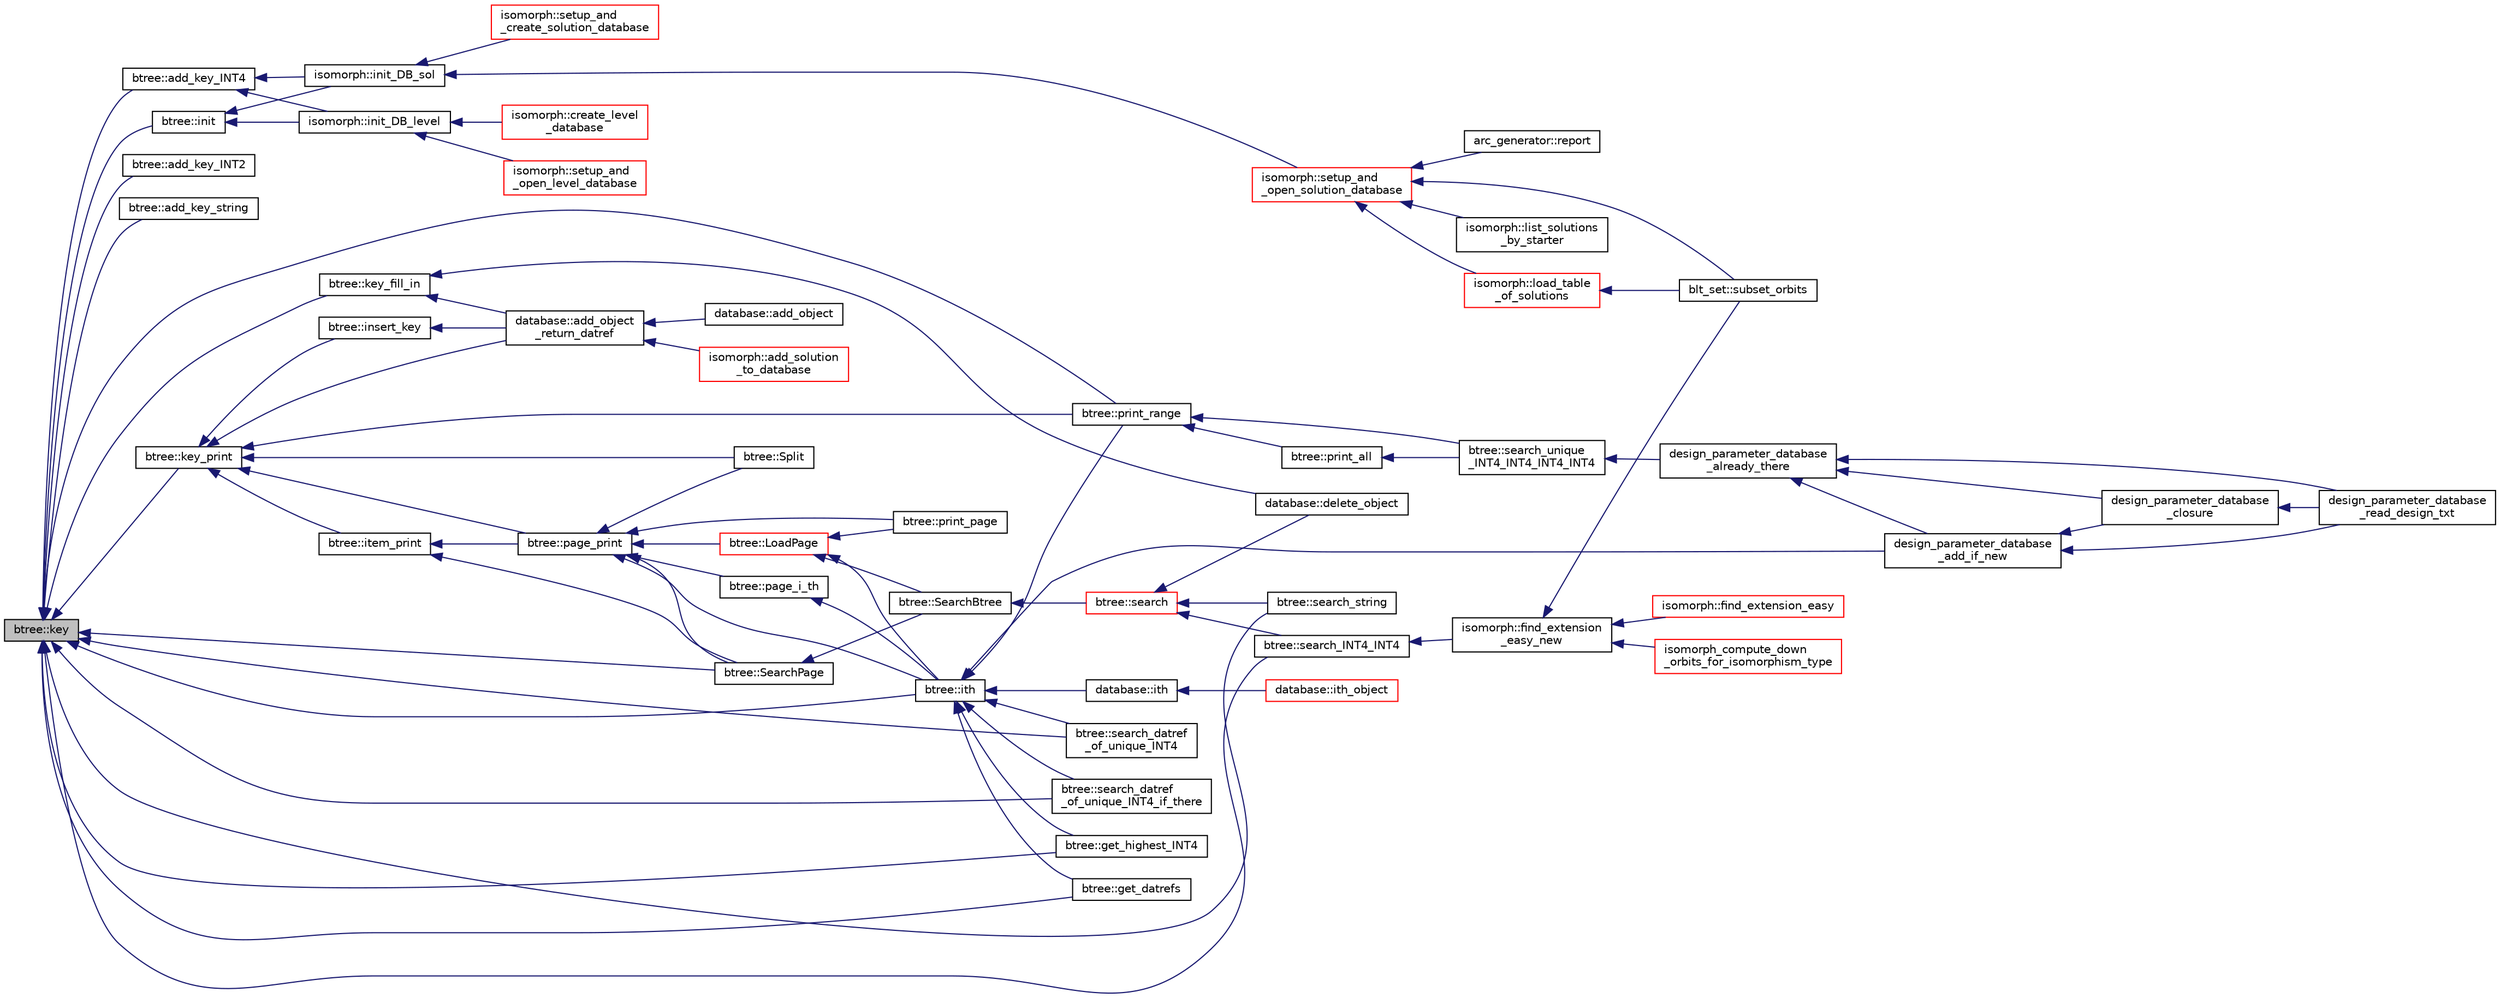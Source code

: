 digraph "btree::key"
{
  edge [fontname="Helvetica",fontsize="10",labelfontname="Helvetica",labelfontsize="10"];
  node [fontname="Helvetica",fontsize="10",shape=record];
  rankdir="LR";
  Node2503 [label="btree::key",height=0.2,width=0.4,color="black", fillcolor="grey75", style="filled", fontcolor="black"];
  Node2503 -> Node2504 [dir="back",color="midnightblue",fontsize="10",style="solid",fontname="Helvetica"];
  Node2504 [label="btree::init",height=0.2,width=0.4,color="black", fillcolor="white", style="filled",URL="$dd/db0/classbtree.html#a3c88706e9886f1f9bc142b511aeab642"];
  Node2504 -> Node2505 [dir="back",color="midnightblue",fontsize="10",style="solid",fontname="Helvetica"];
  Node2505 [label="isomorph::init_DB_sol",height=0.2,width=0.4,color="black", fillcolor="white", style="filled",URL="$d3/d5f/classisomorph.html#afd8d8a546fa9a7bc6f211b216e291039"];
  Node2505 -> Node2506 [dir="back",color="midnightblue",fontsize="10",style="solid",fontname="Helvetica"];
  Node2506 [label="isomorph::setup_and\l_open_solution_database",height=0.2,width=0.4,color="red", fillcolor="white", style="filled",URL="$d3/d5f/classisomorph.html#a31846d3ae261a9c2dc089fb87710ce5c"];
  Node2506 -> Node2507 [dir="back",color="midnightblue",fontsize="10",style="solid",fontname="Helvetica"];
  Node2507 [label="blt_set::subset_orbits",height=0.2,width=0.4,color="black", fillcolor="white", style="filled",URL="$d1/d3d/classblt__set.html#af8f79fc4346244acfa0e2c2d23c36993"];
  Node2506 -> Node2508 [dir="back",color="midnightblue",fontsize="10",style="solid",fontname="Helvetica"];
  Node2508 [label="arc_generator::report",height=0.2,width=0.4,color="black", fillcolor="white", style="filled",URL="$d4/d21/classarc__generator.html#a650f715bb3eec8fd1057e07e5b384f9a"];
  Node2506 -> Node2509 [dir="back",color="midnightblue",fontsize="10",style="solid",fontname="Helvetica"];
  Node2509 [label="isomorph::load_table\l_of_solutions",height=0.2,width=0.4,color="red", fillcolor="white", style="filled",URL="$d3/d5f/classisomorph.html#a21ab5aba74a200b9abf041dc5206821a"];
  Node2509 -> Node2507 [dir="back",color="midnightblue",fontsize="10",style="solid",fontname="Helvetica"];
  Node2506 -> Node2520 [dir="back",color="midnightblue",fontsize="10",style="solid",fontname="Helvetica"];
  Node2520 [label="isomorph::list_solutions\l_by_starter",height=0.2,width=0.4,color="black", fillcolor="white", style="filled",URL="$d3/d5f/classisomorph.html#a9c40f343f1a3e5fc177e5121bc809b06"];
  Node2505 -> Node2538 [dir="back",color="midnightblue",fontsize="10",style="solid",fontname="Helvetica"];
  Node2538 [label="isomorph::setup_and\l_create_solution_database",height=0.2,width=0.4,color="red", fillcolor="white", style="filled",URL="$d3/d5f/classisomorph.html#a810a22dfde3c43272107c743ec819b0e"];
  Node2504 -> Node2550 [dir="back",color="midnightblue",fontsize="10",style="solid",fontname="Helvetica"];
  Node2550 [label="isomorph::init_DB_level",height=0.2,width=0.4,color="black", fillcolor="white", style="filled",URL="$d3/d5f/classisomorph.html#a1a2df5281026bc94d57ebce33d67fe6c"];
  Node2550 -> Node2551 [dir="back",color="midnightblue",fontsize="10",style="solid",fontname="Helvetica"];
  Node2551 [label="isomorph::setup_and\l_open_level_database",height=0.2,width=0.4,color="red", fillcolor="white", style="filled",URL="$d3/d5f/classisomorph.html#aa011f38988f4db9c6f5abd84faebd153"];
  Node2550 -> Node2552 [dir="back",color="midnightblue",fontsize="10",style="solid",fontname="Helvetica"];
  Node2552 [label="isomorph::create_level\l_database",height=0.2,width=0.4,color="red", fillcolor="white", style="filled",URL="$d3/d5f/classisomorph.html#a15a452310bd3189f10f34c7dd7085e69"];
  Node2503 -> Node2556 [dir="back",color="midnightblue",fontsize="10",style="solid",fontname="Helvetica"];
  Node2556 [label="btree::add_key_INT4",height=0.2,width=0.4,color="black", fillcolor="white", style="filled",URL="$dd/db0/classbtree.html#a4c42710e5f8cb4e3991d591fe2ae6f42"];
  Node2556 -> Node2505 [dir="back",color="midnightblue",fontsize="10",style="solid",fontname="Helvetica"];
  Node2556 -> Node2550 [dir="back",color="midnightblue",fontsize="10",style="solid",fontname="Helvetica"];
  Node2503 -> Node2557 [dir="back",color="midnightblue",fontsize="10",style="solid",fontname="Helvetica"];
  Node2557 [label="btree::add_key_INT2",height=0.2,width=0.4,color="black", fillcolor="white", style="filled",URL="$dd/db0/classbtree.html#a4d0d3b843c9ae081d5fc0325dbdddea7"];
  Node2503 -> Node2558 [dir="back",color="midnightblue",fontsize="10",style="solid",fontname="Helvetica"];
  Node2558 [label="btree::add_key_string",height=0.2,width=0.4,color="black", fillcolor="white", style="filled",URL="$dd/db0/classbtree.html#a291b3c61b9df78471a385b990e926d66"];
  Node2503 -> Node2559 [dir="back",color="midnightblue",fontsize="10",style="solid",fontname="Helvetica"];
  Node2559 [label="btree::key_fill_in",height=0.2,width=0.4,color="black", fillcolor="white", style="filled",URL="$dd/db0/classbtree.html#ae75d5ef9677891b93960a55dffdc6eb2"];
  Node2559 -> Node2560 [dir="back",color="midnightblue",fontsize="10",style="solid",fontname="Helvetica"];
  Node2560 [label="database::add_object\l_return_datref",height=0.2,width=0.4,color="black", fillcolor="white", style="filled",URL="$db/d72/classdatabase.html#a6b0c2e6ebb9938c57ce826647ed1ad40"];
  Node2560 -> Node2561 [dir="back",color="midnightblue",fontsize="10",style="solid",fontname="Helvetica"];
  Node2561 [label="database::add_object",height=0.2,width=0.4,color="black", fillcolor="white", style="filled",URL="$db/d72/classdatabase.html#a880f60c1d94fff84d0db2b119361fbb6"];
  Node2560 -> Node2562 [dir="back",color="midnightblue",fontsize="10",style="solid",fontname="Helvetica"];
  Node2562 [label="isomorph::add_solution\l_to_database",height=0.2,width=0.4,color="red", fillcolor="white", style="filled",URL="$d3/d5f/classisomorph.html#a18fee606dcd59d50cee898770d01dbc8"];
  Node2559 -> Node2564 [dir="back",color="midnightblue",fontsize="10",style="solid",fontname="Helvetica"];
  Node2564 [label="database::delete_object",height=0.2,width=0.4,color="black", fillcolor="white", style="filled",URL="$db/d72/classdatabase.html#a69f061ffa820d1926718dafad5f5513c"];
  Node2503 -> Node2565 [dir="back",color="midnightblue",fontsize="10",style="solid",fontname="Helvetica"];
  Node2565 [label="btree::key_print",height=0.2,width=0.4,color="black", fillcolor="white", style="filled",URL="$dd/db0/classbtree.html#a4d527d5afa4891a2fa69fc1a07c48627"];
  Node2565 -> Node2566 [dir="back",color="midnightblue",fontsize="10",style="solid",fontname="Helvetica"];
  Node2566 [label="btree::insert_key",height=0.2,width=0.4,color="black", fillcolor="white", style="filled",URL="$dd/db0/classbtree.html#a379d05419c9f1b786355bb141b278658"];
  Node2566 -> Node2560 [dir="back",color="midnightblue",fontsize="10",style="solid",fontname="Helvetica"];
  Node2565 -> Node2567 [dir="back",color="midnightblue",fontsize="10",style="solid",fontname="Helvetica"];
  Node2567 [label="btree::Split",height=0.2,width=0.4,color="black", fillcolor="white", style="filled",URL="$dd/db0/classbtree.html#a5596bf9f5e2d58fd57683d58c2c267d4"];
  Node2565 -> Node2568 [dir="back",color="midnightblue",fontsize="10",style="solid",fontname="Helvetica"];
  Node2568 [label="btree::print_range",height=0.2,width=0.4,color="black", fillcolor="white", style="filled",URL="$dd/db0/classbtree.html#afdde4b8008679f3c85b24b254a5ffdad"];
  Node2568 -> Node2569 [dir="back",color="midnightblue",fontsize="10",style="solid",fontname="Helvetica"];
  Node2569 [label="btree::search_unique\l_INT4_INT4_INT4_INT4",height=0.2,width=0.4,color="black", fillcolor="white", style="filled",URL="$dd/db0/classbtree.html#a84ca9f7c7d10a5fbf123bf68081519e1"];
  Node2569 -> Node2570 [dir="back",color="midnightblue",fontsize="10",style="solid",fontname="Helvetica"];
  Node2570 [label="design_parameter_database\l_already_there",height=0.2,width=0.4,color="black", fillcolor="white", style="filled",URL="$d9/d60/discreta_8h.html#a1a30451e84e5db071c2b0de9262b9753"];
  Node2570 -> Node2571 [dir="back",color="midnightblue",fontsize="10",style="solid",fontname="Helvetica"];
  Node2571 [label="design_parameter_database\l_add_if_new",height=0.2,width=0.4,color="black", fillcolor="white", style="filled",URL="$d9/d60/discreta_8h.html#afab003d450b51bb6c988b57c3451f535"];
  Node2571 -> Node2572 [dir="back",color="midnightblue",fontsize="10",style="solid",fontname="Helvetica"];
  Node2572 [label="design_parameter_database\l_closure",height=0.2,width=0.4,color="black", fillcolor="white", style="filled",URL="$d9/d60/discreta_8h.html#a311d21856b33e2872f1d686c191b0003"];
  Node2572 -> Node2573 [dir="back",color="midnightblue",fontsize="10",style="solid",fontname="Helvetica"];
  Node2573 [label="design_parameter_database\l_read_design_txt",height=0.2,width=0.4,color="black", fillcolor="white", style="filled",URL="$d9/d60/discreta_8h.html#ac12f39c2d57b543c801c36d26f237ac7"];
  Node2571 -> Node2573 [dir="back",color="midnightblue",fontsize="10",style="solid",fontname="Helvetica"];
  Node2570 -> Node2572 [dir="back",color="midnightblue",fontsize="10",style="solid",fontname="Helvetica"];
  Node2570 -> Node2573 [dir="back",color="midnightblue",fontsize="10",style="solid",fontname="Helvetica"];
  Node2568 -> Node2574 [dir="back",color="midnightblue",fontsize="10",style="solid",fontname="Helvetica"];
  Node2574 [label="btree::print_all",height=0.2,width=0.4,color="black", fillcolor="white", style="filled",URL="$dd/db0/classbtree.html#a34c238b9ff5f8dcdf31948c0abba05ca"];
  Node2574 -> Node2569 [dir="back",color="midnightblue",fontsize="10",style="solid",fontname="Helvetica"];
  Node2565 -> Node2575 [dir="back",color="midnightblue",fontsize="10",style="solid",fontname="Helvetica"];
  Node2575 [label="btree::page_print",height=0.2,width=0.4,color="black", fillcolor="white", style="filled",URL="$dd/db0/classbtree.html#ae6ffbcdff58a0c738d1a0e27a963da5d"];
  Node2575 -> Node2576 [dir="back",color="midnightblue",fontsize="10",style="solid",fontname="Helvetica"];
  Node2576 [label="btree::LoadPage",height=0.2,width=0.4,color="red", fillcolor="white", style="filled",URL="$dd/db0/classbtree.html#a29d23b8b151b6b793aa1184ca6ccc947"];
  Node2576 -> Node2577 [dir="back",color="midnightblue",fontsize="10",style="solid",fontname="Helvetica"];
  Node2577 [label="btree::SearchBtree",height=0.2,width=0.4,color="black", fillcolor="white", style="filled",URL="$dd/db0/classbtree.html#a6717768edf4de1aad4736c303bcedddd"];
  Node2577 -> Node2578 [dir="back",color="midnightblue",fontsize="10",style="solid",fontname="Helvetica"];
  Node2578 [label="btree::search",height=0.2,width=0.4,color="red", fillcolor="white", style="filled",URL="$dd/db0/classbtree.html#a0aea262fd4da610b2276f7742fc999d5"];
  Node2578 -> Node2579 [dir="back",color="midnightblue",fontsize="10",style="solid",fontname="Helvetica"];
  Node2579 [label="btree::search_string",height=0.2,width=0.4,color="black", fillcolor="white", style="filled",URL="$dd/db0/classbtree.html#a683397734819951c911ba7f5c35c8fac"];
  Node2578 -> Node2595 [dir="back",color="midnightblue",fontsize="10",style="solid",fontname="Helvetica"];
  Node2595 [label="btree::search_INT4_INT4",height=0.2,width=0.4,color="black", fillcolor="white", style="filled",URL="$dd/db0/classbtree.html#a8746bb2cda91692ba57e9a72dde59a23"];
  Node2595 -> Node2585 [dir="back",color="midnightblue",fontsize="10",style="solid",fontname="Helvetica"];
  Node2585 [label="isomorph::find_extension\l_easy_new",height=0.2,width=0.4,color="black", fillcolor="white", style="filled",URL="$d3/d5f/classisomorph.html#a239dde6a8264198fc3f6fb2e15cd882d"];
  Node2585 -> Node2507 [dir="back",color="midnightblue",fontsize="10",style="solid",fontname="Helvetica"];
  Node2585 -> Node2586 [dir="back",color="midnightblue",fontsize="10",style="solid",fontname="Helvetica"];
  Node2586 [label="isomorph::find_extension_easy",height=0.2,width=0.4,color="red", fillcolor="white", style="filled",URL="$d3/d5f/classisomorph.html#a2861ed73bff2090e2c2a97e263258134"];
  Node2585 -> Node2588 [dir="back",color="midnightblue",fontsize="10",style="solid",fontname="Helvetica"];
  Node2588 [label="isomorph_compute_down\l_orbits_for_isomorphism_type",height=0.2,width=0.4,color="red", fillcolor="white", style="filled",URL="$d4/d7e/isomorph__global_8_c.html#a13519b3a5d3b5ceb26b4bec6736b0086"];
  Node2578 -> Node2564 [dir="back",color="midnightblue",fontsize="10",style="solid",fontname="Helvetica"];
  Node2576 -> Node2598 [dir="back",color="midnightblue",fontsize="10",style="solid",fontname="Helvetica"];
  Node2598 [label="btree::ith",height=0.2,width=0.4,color="black", fillcolor="white", style="filled",URL="$dd/db0/classbtree.html#aba50733eb0d292c2fd103cd6721cc1d6"];
  Node2598 -> Node2571 [dir="back",color="midnightblue",fontsize="10",style="solid",fontname="Helvetica"];
  Node2598 -> Node2582 [dir="back",color="midnightblue",fontsize="10",style="solid",fontname="Helvetica"];
  Node2582 [label="btree::search_datref\l_of_unique_INT4",height=0.2,width=0.4,color="black", fillcolor="white", style="filled",URL="$dd/db0/classbtree.html#a346c06a9e28986d1e28065fb935eee35"];
  Node2598 -> Node2583 [dir="back",color="midnightblue",fontsize="10",style="solid",fontname="Helvetica"];
  Node2583 [label="btree::search_datref\l_of_unique_INT4_if_there",height=0.2,width=0.4,color="black", fillcolor="white", style="filled",URL="$dd/db0/classbtree.html#afceff3e8dd827e4d687e2a82bed46256"];
  Node2598 -> Node2597 [dir="back",color="midnightblue",fontsize="10",style="solid",fontname="Helvetica"];
  Node2597 [label="btree::get_highest_INT4",height=0.2,width=0.4,color="black", fillcolor="white", style="filled",URL="$dd/db0/classbtree.html#a699ad5c8c9d1d516693954e5178be309"];
  Node2598 -> Node2599 [dir="back",color="midnightblue",fontsize="10",style="solid",fontname="Helvetica"];
  Node2599 [label="btree::get_datrefs",height=0.2,width=0.4,color="black", fillcolor="white", style="filled",URL="$dd/db0/classbtree.html#a4f8c801758d3fdb0e12cfa8be1bcdd74"];
  Node2598 -> Node2568 [dir="back",color="midnightblue",fontsize="10",style="solid",fontname="Helvetica"];
  Node2598 -> Node2600 [dir="back",color="midnightblue",fontsize="10",style="solid",fontname="Helvetica"];
  Node2600 [label="database::ith",height=0.2,width=0.4,color="black", fillcolor="white", style="filled",URL="$db/d72/classdatabase.html#af17af33b686cba55558237b04714108f"];
  Node2600 -> Node2601 [dir="back",color="midnightblue",fontsize="10",style="solid",fontname="Helvetica"];
  Node2601 [label="database::ith_object",height=0.2,width=0.4,color="red", fillcolor="white", style="filled",URL="$db/d72/classdatabase.html#a1516bb38a4c846172354291271700d07"];
  Node2576 -> Node2616 [dir="back",color="midnightblue",fontsize="10",style="solid",fontname="Helvetica"];
  Node2616 [label="btree::print_page",height=0.2,width=0.4,color="black", fillcolor="white", style="filled",URL="$dd/db0/classbtree.html#a844ce0c89c957a300e1e67223252440d"];
  Node2575 -> Node2617 [dir="back",color="midnightblue",fontsize="10",style="solid",fontname="Helvetica"];
  Node2617 [label="btree::SearchPage",height=0.2,width=0.4,color="black", fillcolor="white", style="filled",URL="$dd/db0/classbtree.html#a36608b9c27c8207ddb8f6b5f706ab439"];
  Node2617 -> Node2577 [dir="back",color="midnightblue",fontsize="10",style="solid",fontname="Helvetica"];
  Node2575 -> Node2598 [dir="back",color="midnightblue",fontsize="10",style="solid",fontname="Helvetica"];
  Node2575 -> Node2618 [dir="back",color="midnightblue",fontsize="10",style="solid",fontname="Helvetica"];
  Node2618 [label="btree::page_i_th",height=0.2,width=0.4,color="black", fillcolor="white", style="filled",URL="$dd/db0/classbtree.html#a46150b5fbb59f760f6269ce559b38525"];
  Node2618 -> Node2598 [dir="back",color="midnightblue",fontsize="10",style="solid",fontname="Helvetica"];
  Node2575 -> Node2567 [dir="back",color="midnightblue",fontsize="10",style="solid",fontname="Helvetica"];
  Node2575 -> Node2616 [dir="back",color="midnightblue",fontsize="10",style="solid",fontname="Helvetica"];
  Node2565 -> Node2619 [dir="back",color="midnightblue",fontsize="10",style="solid",fontname="Helvetica"];
  Node2619 [label="btree::item_print",height=0.2,width=0.4,color="black", fillcolor="white", style="filled",URL="$dd/db0/classbtree.html#aca05a17e852f911cf7b1a971e7e7ad08"];
  Node2619 -> Node2617 [dir="back",color="midnightblue",fontsize="10",style="solid",fontname="Helvetica"];
  Node2619 -> Node2575 [dir="back",color="midnightblue",fontsize="10",style="solid",fontname="Helvetica"];
  Node2565 -> Node2560 [dir="back",color="midnightblue",fontsize="10",style="solid",fontname="Helvetica"];
  Node2503 -> Node2579 [dir="back",color="midnightblue",fontsize="10",style="solid",fontname="Helvetica"];
  Node2503 -> Node2595 [dir="back",color="midnightblue",fontsize="10",style="solid",fontname="Helvetica"];
  Node2503 -> Node2582 [dir="back",color="midnightblue",fontsize="10",style="solid",fontname="Helvetica"];
  Node2503 -> Node2583 [dir="back",color="midnightblue",fontsize="10",style="solid",fontname="Helvetica"];
  Node2503 -> Node2597 [dir="back",color="midnightblue",fontsize="10",style="solid",fontname="Helvetica"];
  Node2503 -> Node2599 [dir="back",color="midnightblue",fontsize="10",style="solid",fontname="Helvetica"];
  Node2503 -> Node2617 [dir="back",color="midnightblue",fontsize="10",style="solid",fontname="Helvetica"];
  Node2503 -> Node2598 [dir="back",color="midnightblue",fontsize="10",style="solid",fontname="Helvetica"];
  Node2503 -> Node2568 [dir="back",color="midnightblue",fontsize="10",style="solid",fontname="Helvetica"];
}
